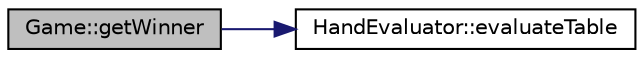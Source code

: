digraph "Game::getWinner"
{
 // INTERACTIVE_SVG=YES
 // LATEX_PDF_SIZE
  edge [fontname="Helvetica",fontsize="10",labelfontname="Helvetica",labelfontsize="10"];
  node [fontname="Helvetica",fontsize="10",shape=record];
  rankdir="LR";
  Node1 [label="Game::getWinner",height=0.2,width=0.4,color="black", fillcolor="grey75", style="filled", fontcolor="black",tooltip="Determines the winner(s) of the current hand."];
  Node1 -> Node2 [color="midnightblue",fontsize="10",style="solid",fontname="Helvetica"];
  Node2 [label="HandEvaluator::evaluateTable",height=0.2,width=0.4,color="black", fillcolor="white", style="filled",URL="$class_hand_evaluator.html#adffa11be48d182f4859ee473dfcdb58e",tooltip="Evaluates multiple hands against community cards."];
}
